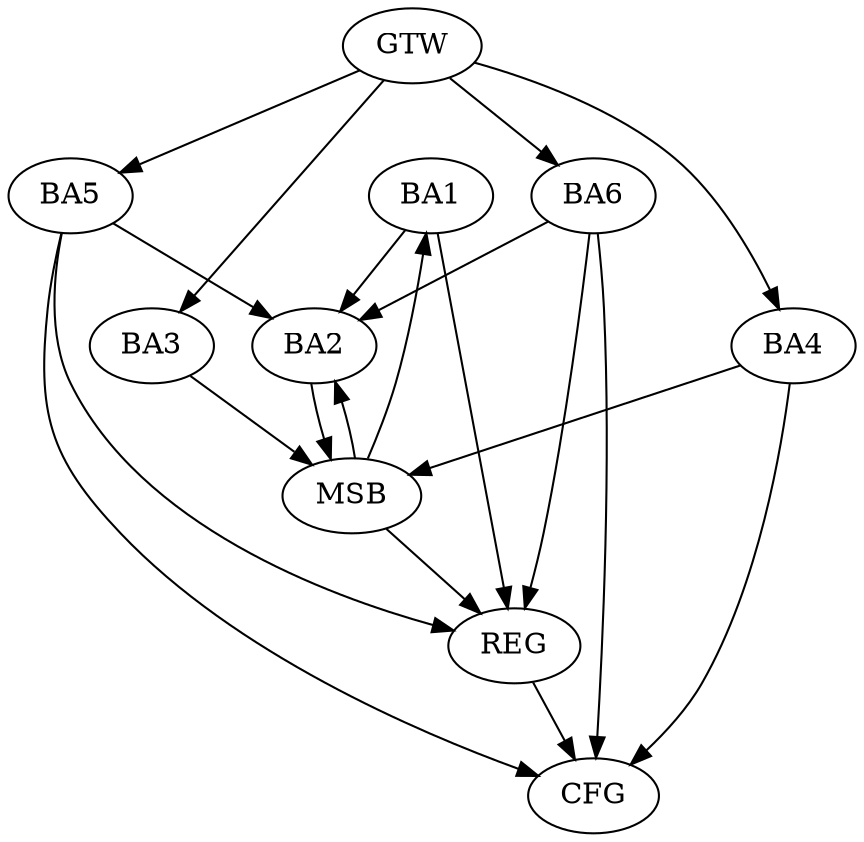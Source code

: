 strict digraph G {
  BA1 [ label="BA1" ];
  BA2 [ label="BA2" ];
  BA3 [ label="BA3" ];
  BA4 [ label="BA4" ];
  BA5 [ label="BA5" ];
  BA6 [ label="BA6" ];
  GTW [ label="GTW" ];
  REG [ label="REG" ];
  MSB [ label="MSB" ];
  CFG [ label="CFG" ];
  BA1 -> BA2;
  BA5 -> BA2;
  BA6 -> BA2;
  GTW -> BA3;
  GTW -> BA4;
  GTW -> BA5;
  GTW -> BA6;
  BA1 -> REG;
  BA5 -> REG;
  BA6 -> REG;
  BA2 -> MSB;
  MSB -> BA1;
  MSB -> REG;
  BA3 -> MSB;
  MSB -> BA2;
  BA4 -> MSB;
  BA4 -> CFG;
  BA5 -> CFG;
  BA6 -> CFG;
  REG -> CFG;
}
